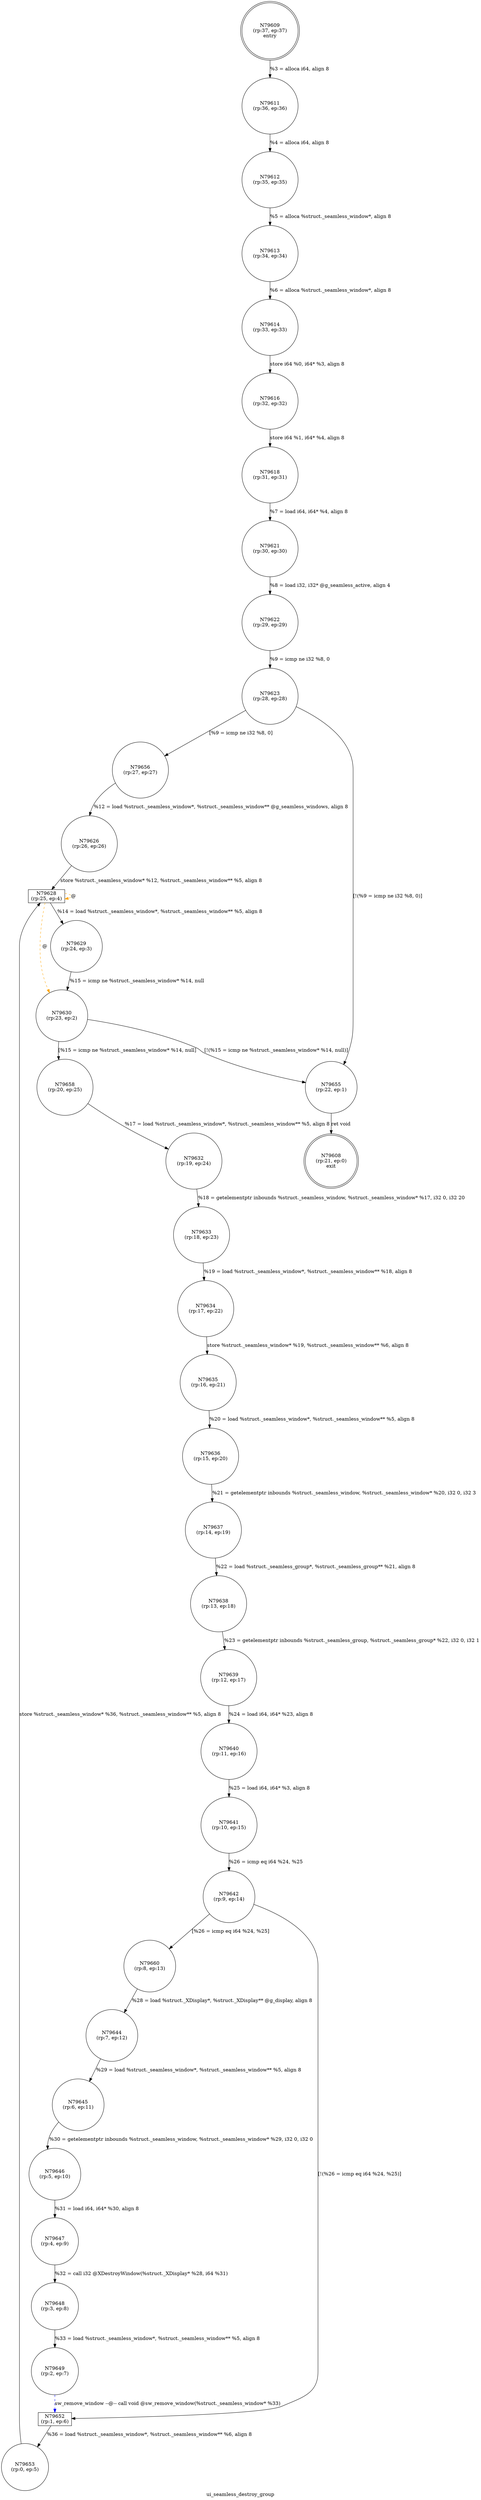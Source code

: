 digraph ui_seamless_destroy_group {
label="ui_seamless_destroy_group"
79608 [label="N79608\n(rp:21, ep:0)\nexit", shape="doublecircle"]
79609 [label="N79609\n(rp:37, ep:37)\nentry", shape="doublecircle"]
79609 -> 79611 [label="%3 = alloca i64, align 8"]
79611 [label="N79611\n(rp:36, ep:36)", shape="circle"]
79611 -> 79612 [label="%4 = alloca i64, align 8"]
79612 [label="N79612\n(rp:35, ep:35)", shape="circle"]
79612 -> 79613 [label="%5 = alloca %struct._seamless_window*, align 8"]
79613 [label="N79613\n(rp:34, ep:34)", shape="circle"]
79613 -> 79614 [label="%6 = alloca %struct._seamless_window*, align 8"]
79614 [label="N79614\n(rp:33, ep:33)", shape="circle"]
79614 -> 79616 [label="store i64 %0, i64* %3, align 8"]
79616 [label="N79616\n(rp:32, ep:32)", shape="circle"]
79616 -> 79618 [label="store i64 %1, i64* %4, align 8"]
79618 [label="N79618\n(rp:31, ep:31)", shape="circle"]
79618 -> 79621 [label="%7 = load i64, i64* %4, align 8"]
79621 [label="N79621\n(rp:30, ep:30)", shape="circle"]
79621 -> 79622 [label="%8 = load i32, i32* @g_seamless_active, align 4"]
79622 [label="N79622\n(rp:29, ep:29)", shape="circle"]
79622 -> 79623 [label="%9 = icmp ne i32 %8, 0"]
79623 [label="N79623\n(rp:28, ep:28)", shape="circle"]
79623 -> 79656 [label="[%9 = icmp ne i32 %8, 0]"]
79623 -> 79655 [label="[!(%9 = icmp ne i32 %8, 0)]"]
79626 [label="N79626\n(rp:26, ep:26)", shape="circle"]
79626 -> 79628 [label="store %struct._seamless_window* %12, %struct._seamless_window** %5, align 8"]
79628 [label="N79628\n(rp:25, ep:4)", shape="box"]
79628 -> 79629 [label="%14 = load %struct._seamless_window*, %struct._seamless_window** %5, align 8"]
79628 -> 79628 [label="@", style="dashed", color="orange"]
79628 -> 79630 [label="@", style="dashed", color="orange"]
79629 [label="N79629\n(rp:24, ep:3)", shape="circle"]
79629 -> 79630 [label="%15 = icmp ne %struct._seamless_window* %14, null"]
79630 [label="N79630\n(rp:23, ep:2)", shape="circle"]
79630 -> 79658 [label="[%15 = icmp ne %struct._seamless_window* %14, null]"]
79630 -> 79655 [label="[!(%15 = icmp ne %struct._seamless_window* %14, null)]"]
79632 [label="N79632\n(rp:19, ep:24)", shape="circle"]
79632 -> 79633 [label="%18 = getelementptr inbounds %struct._seamless_window, %struct._seamless_window* %17, i32 0, i32 20"]
79633 [label="N79633\n(rp:18, ep:23)", shape="circle"]
79633 -> 79634 [label="%19 = load %struct._seamless_window*, %struct._seamless_window** %18, align 8"]
79634 [label="N79634\n(rp:17, ep:22)", shape="circle"]
79634 -> 79635 [label="store %struct._seamless_window* %19, %struct._seamless_window** %6, align 8"]
79635 [label="N79635\n(rp:16, ep:21)", shape="circle"]
79635 -> 79636 [label="%20 = load %struct._seamless_window*, %struct._seamless_window** %5, align 8"]
79636 [label="N79636\n(rp:15, ep:20)", shape="circle"]
79636 -> 79637 [label="%21 = getelementptr inbounds %struct._seamless_window, %struct._seamless_window* %20, i32 0, i32 3"]
79637 [label="N79637\n(rp:14, ep:19)", shape="circle"]
79637 -> 79638 [label="%22 = load %struct._seamless_group*, %struct._seamless_group** %21, align 8"]
79638 [label="N79638\n(rp:13, ep:18)", shape="circle"]
79638 -> 79639 [label="%23 = getelementptr inbounds %struct._seamless_group, %struct._seamless_group* %22, i32 0, i32 1"]
79639 [label="N79639\n(rp:12, ep:17)", shape="circle"]
79639 -> 79640 [label="%24 = load i64, i64* %23, align 8"]
79640 [label="N79640\n(rp:11, ep:16)", shape="circle"]
79640 -> 79641 [label="%25 = load i64, i64* %3, align 8"]
79641 [label="N79641\n(rp:10, ep:15)", shape="circle"]
79641 -> 79642 [label="%26 = icmp eq i64 %24, %25"]
79642 [label="N79642\n(rp:9, ep:14)", shape="circle"]
79642 -> 79660 [label="[%26 = icmp eq i64 %24, %25]"]
79642 -> 79652 [label="[!(%26 = icmp eq i64 %24, %25)]"]
79644 [label="N79644\n(rp:7, ep:12)", shape="circle"]
79644 -> 79645 [label="%29 = load %struct._seamless_window*, %struct._seamless_window** %5, align 8"]
79645 [label="N79645\n(rp:6, ep:11)", shape="circle"]
79645 -> 79646 [label="%30 = getelementptr inbounds %struct._seamless_window, %struct._seamless_window* %29, i32 0, i32 0"]
79646 [label="N79646\n(rp:5, ep:10)", shape="circle"]
79646 -> 79647 [label="%31 = load i64, i64* %30, align 8"]
79647 [label="N79647\n(rp:4, ep:9)", shape="circle"]
79647 -> 79648 [label="%32 = call i32 @XDestroyWindow(%struct._XDisplay* %28, i64 %31)"]
79648 [label="N79648\n(rp:3, ep:8)", shape="circle"]
79648 -> 79649 [label="%33 = load %struct._seamless_window*, %struct._seamless_window** %5, align 8"]
79649 [label="N79649\n(rp:2, ep:7)", shape="circle"]
79649 -> 79652 [label="sw_remove_window --@-- call void @sw_remove_window(%struct._seamless_window* %33)", style="dashed", color="blue"]
79652 [label="N79652\n(rp:1, ep:6)", shape="box"]
79652 -> 79653 [label="%36 = load %struct._seamless_window*, %struct._seamless_window** %6, align 8"]
79653 [label="N79653\n(rp:0, ep:5)", shape="circle"]
79653 -> 79628 [label="store %struct._seamless_window* %36, %struct._seamless_window** %5, align 8"]
79655 [label="N79655\n(rp:22, ep:1)", shape="circle"]
79655 -> 79608 [label="ret void"]
79656 [label="N79656\n(rp:27, ep:27)", shape="circle"]
79656 -> 79626 [label="%12 = load %struct._seamless_window*, %struct._seamless_window** @g_seamless_windows, align 8"]
79658 [label="N79658\n(rp:20, ep:25)", shape="circle"]
79658 -> 79632 [label="%17 = load %struct._seamless_window*, %struct._seamless_window** %5, align 8"]
79660 [label="N79660\n(rp:8, ep:13)", shape="circle"]
79660 -> 79644 [label="%28 = load %struct._XDisplay*, %struct._XDisplay** @g_display, align 8"]
}
